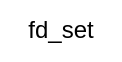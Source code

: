 <mxfile version="24.3.1" type="github">
  <diagram name="第 1 页" id="Pwv_2Y6fo1_raJKtxO3A">
    <mxGraphModel dx="786" dy="472" grid="1" gridSize="10" guides="1" tooltips="1" connect="1" arrows="1" fold="1" page="1" pageScale="1" pageWidth="827" pageHeight="1169" math="0" shadow="0">
      <root>
        <mxCell id="0" />
        <mxCell id="1" parent="0" />
        <mxCell id="ZRDcXOwy79nX-82yb4L0-1" value="fd_set" style="text;html=1;align=center;verticalAlign=middle;resizable=0;points=[];autosize=1;strokeColor=none;fillColor=none;" vertex="1" parent="1">
          <mxGeometry x="140" y="48" width="60" height="30" as="geometry" />
        </mxCell>
      </root>
    </mxGraphModel>
  </diagram>
</mxfile>
